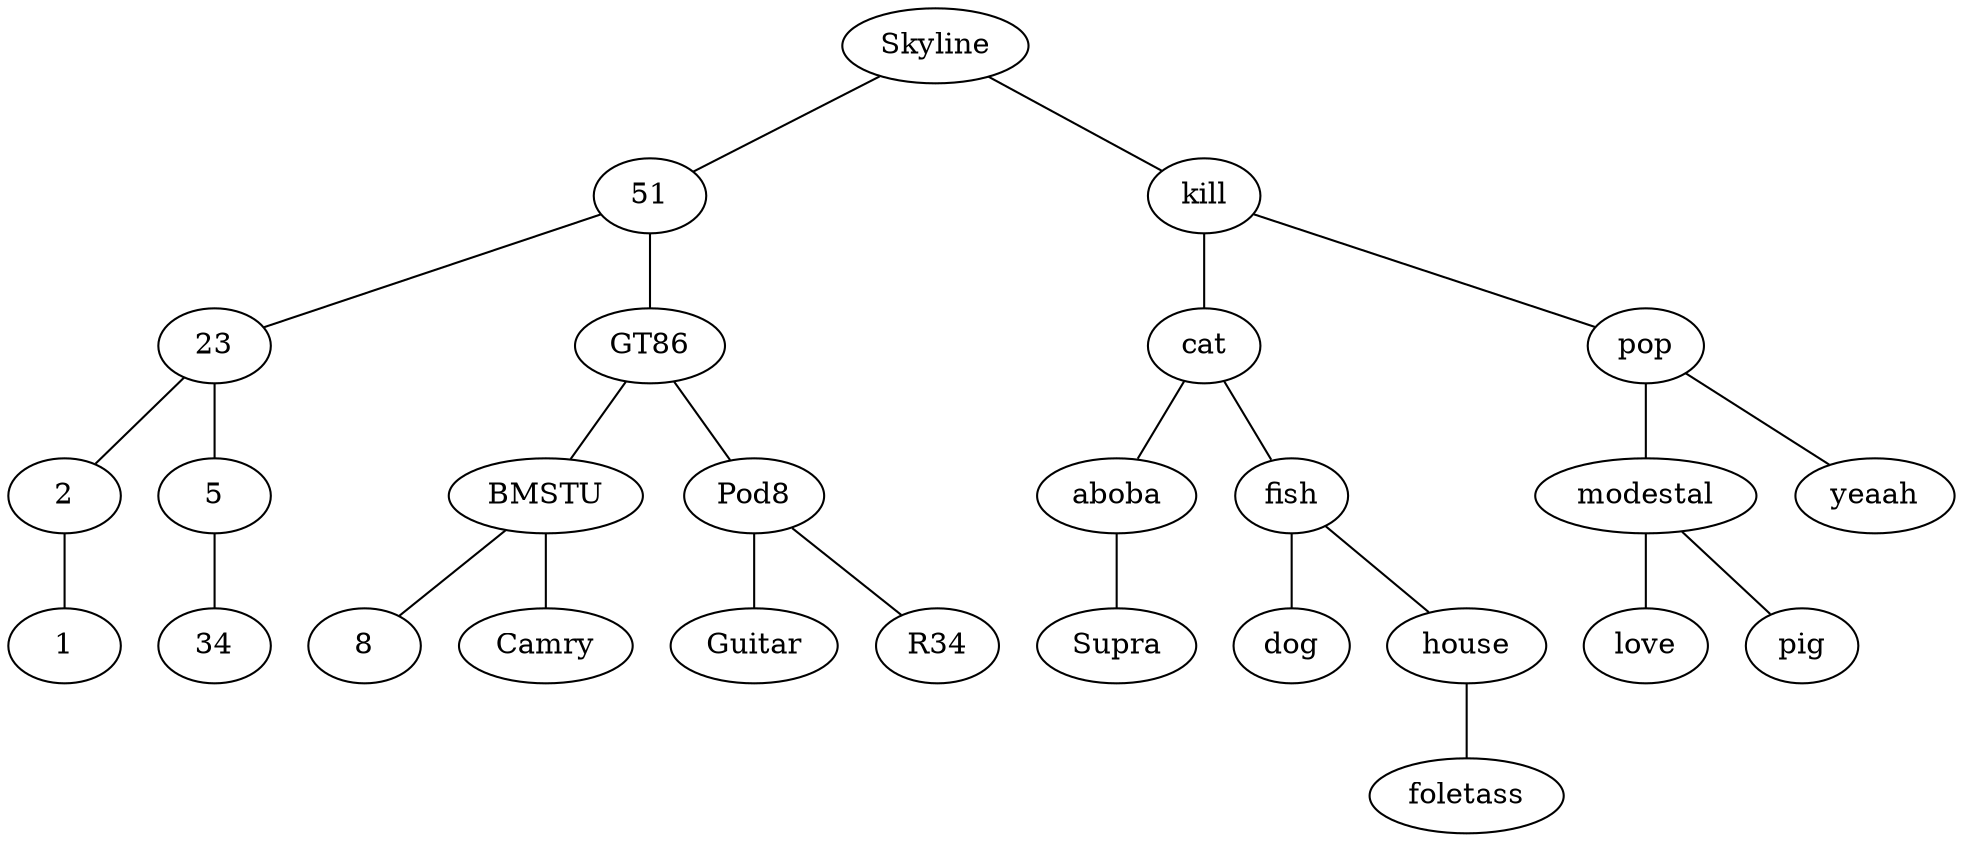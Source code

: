 graph graph_test {
Skyline -- 51;
Skyline -- kill;
51 -- 23;
51 -- GT86;
23 -- 2;
23 -- 5;
2 -- 1;
5 -- 34;
GT86 -- BMSTU;
GT86 -- Pod8;
BMSTU -- 8;
BMSTU -- Camry;
Pod8 -- Guitar;
Pod8 -- R34;
kill -- cat;
kill -- pop;
cat -- aboba;
cat -- fish;
aboba -- Supra;
fish -- dog;
fish -- house;
house -- foletass;
pop -- modestal;
pop -- yeaah;
modestal -- love;
modestal -- pig;
}
